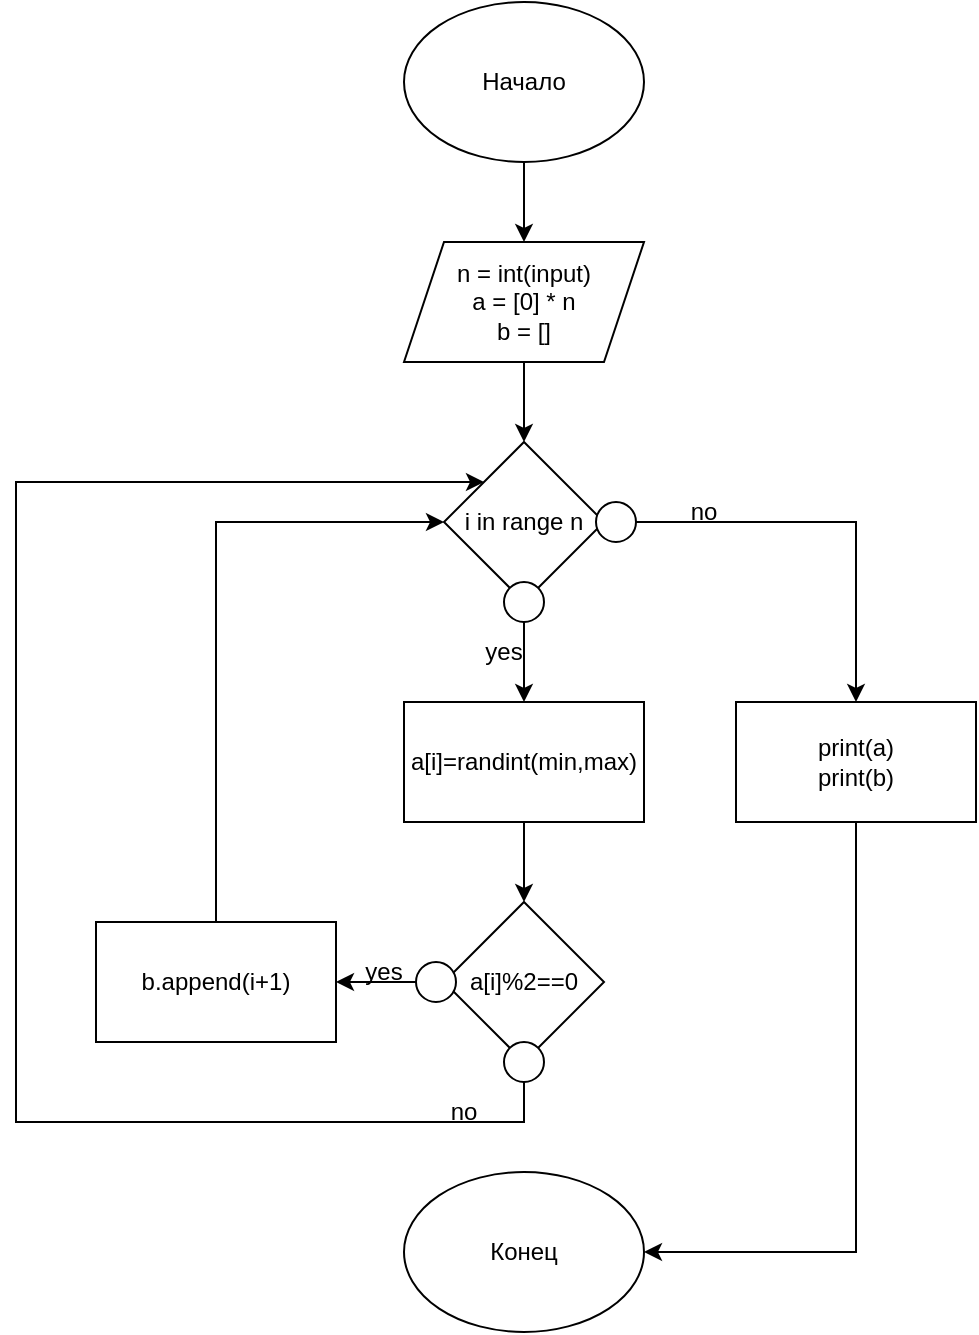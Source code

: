 <mxfile version="17.5.0" type="device"><diagram id="Cwd9uZO7Tn8AUqv24lwh" name="Page-1"><mxGraphModel dx="1422" dy="762" grid="1" gridSize="10" guides="1" tooltips="1" connect="1" arrows="1" fold="1" page="1" pageScale="1" pageWidth="827" pageHeight="1169" math="0" shadow="0"><root><mxCell id="0"/><mxCell id="1" parent="0"/><mxCell id="lEg8iOfinmdzpBlz54x6-3" value="" style="edgeStyle=orthogonalEdgeStyle;rounded=0;orthogonalLoop=1;jettySize=auto;html=1;" edge="1" parent="1" source="lEg8iOfinmdzpBlz54x6-1" target="lEg8iOfinmdzpBlz54x6-2"><mxGeometry relative="1" as="geometry"/></mxCell><mxCell id="lEg8iOfinmdzpBlz54x6-1" value="Начало" style="ellipse;whiteSpace=wrap;html=1;" vertex="1" parent="1"><mxGeometry x="354" width="120" height="80" as="geometry"/></mxCell><mxCell id="lEg8iOfinmdzpBlz54x6-5" value="" style="edgeStyle=orthogonalEdgeStyle;rounded=0;orthogonalLoop=1;jettySize=auto;html=1;" edge="1" parent="1" source="lEg8iOfinmdzpBlz54x6-2" target="lEg8iOfinmdzpBlz54x6-4"><mxGeometry relative="1" as="geometry"/></mxCell><mxCell id="lEg8iOfinmdzpBlz54x6-2" value="n = int(input)&lt;br&gt;a = [0] * n&lt;br&gt;b = []" style="shape=parallelogram;perimeter=parallelogramPerimeter;whiteSpace=wrap;html=1;fixedSize=1;" vertex="1" parent="1"><mxGeometry x="354" y="120" width="120" height="60" as="geometry"/></mxCell><mxCell id="lEg8iOfinmdzpBlz54x6-4" value="i in range n" style="rhombus;whiteSpace=wrap;html=1;" vertex="1" parent="1"><mxGeometry x="374" y="220" width="80" height="80" as="geometry"/></mxCell><mxCell id="lEg8iOfinmdzpBlz54x6-10" value="" style="edgeStyle=orthogonalEdgeStyle;rounded=0;orthogonalLoop=1;jettySize=auto;html=1;" edge="1" parent="1" source="lEg8iOfinmdzpBlz54x6-7" target="lEg8iOfinmdzpBlz54x6-9"><mxGeometry relative="1" as="geometry"/></mxCell><mxCell id="lEg8iOfinmdzpBlz54x6-7" value="" style="ellipse;whiteSpace=wrap;html=1;aspect=fixed;" vertex="1" parent="1"><mxGeometry x="404" y="290" width="20" height="20" as="geometry"/></mxCell><mxCell id="lEg8iOfinmdzpBlz54x6-22" style="edgeStyle=orthogonalEdgeStyle;rounded=0;orthogonalLoop=1;jettySize=auto;html=1;entryX=0.5;entryY=0;entryDx=0;entryDy=0;" edge="1" parent="1" source="lEg8iOfinmdzpBlz54x6-8" target="lEg8iOfinmdzpBlz54x6-21"><mxGeometry relative="1" as="geometry"/></mxCell><mxCell id="lEg8iOfinmdzpBlz54x6-8" value="" style="ellipse;whiteSpace=wrap;html=1;aspect=fixed;" vertex="1" parent="1"><mxGeometry x="450" y="250" width="20" height="20" as="geometry"/></mxCell><mxCell id="lEg8iOfinmdzpBlz54x6-13" value="" style="edgeStyle=orthogonalEdgeStyle;rounded=0;orthogonalLoop=1;jettySize=auto;html=1;" edge="1" parent="1" source="lEg8iOfinmdzpBlz54x6-9" target="lEg8iOfinmdzpBlz54x6-12"><mxGeometry relative="1" as="geometry"/></mxCell><mxCell id="lEg8iOfinmdzpBlz54x6-9" value="a[i]=randint(min,max)" style="rounded=0;whiteSpace=wrap;html=1;" vertex="1" parent="1"><mxGeometry x="354" y="350" width="120" height="60" as="geometry"/></mxCell><mxCell id="lEg8iOfinmdzpBlz54x6-11" value="yes" style="text;html=1;strokeColor=none;fillColor=none;align=center;verticalAlign=middle;whiteSpace=wrap;rounded=0;" vertex="1" parent="1"><mxGeometry x="374" y="310" width="60" height="30" as="geometry"/></mxCell><mxCell id="lEg8iOfinmdzpBlz54x6-12" value="a[i]%2==0" style="rhombus;whiteSpace=wrap;html=1;" vertex="1" parent="1"><mxGeometry x="374" y="450" width="80" height="80" as="geometry"/></mxCell><mxCell id="lEg8iOfinmdzpBlz54x6-17" value="" style="edgeStyle=orthogonalEdgeStyle;rounded=0;orthogonalLoop=1;jettySize=auto;html=1;" edge="1" parent="1" source="lEg8iOfinmdzpBlz54x6-14" target="lEg8iOfinmdzpBlz54x6-16"><mxGeometry relative="1" as="geometry"/></mxCell><mxCell id="lEg8iOfinmdzpBlz54x6-14" value="" style="ellipse;whiteSpace=wrap;html=1;aspect=fixed;" vertex="1" parent="1"><mxGeometry x="360" y="480" width="20" height="20" as="geometry"/></mxCell><mxCell id="lEg8iOfinmdzpBlz54x6-20" style="edgeStyle=orthogonalEdgeStyle;rounded=0;orthogonalLoop=1;jettySize=auto;html=1;entryX=0;entryY=0;entryDx=0;entryDy=0;exitX=0.5;exitY=1;exitDx=0;exitDy=0;" edge="1" parent="1" source="lEg8iOfinmdzpBlz54x6-15" target="lEg8iOfinmdzpBlz54x6-4"><mxGeometry relative="1" as="geometry"><Array as="points"><mxPoint x="414" y="560"/><mxPoint x="160" y="560"/><mxPoint x="160" y="240"/></Array></mxGeometry></mxCell><mxCell id="lEg8iOfinmdzpBlz54x6-15" value="" style="ellipse;whiteSpace=wrap;html=1;aspect=fixed;" vertex="1" parent="1"><mxGeometry x="404" y="520" width="20" height="20" as="geometry"/></mxCell><mxCell id="lEg8iOfinmdzpBlz54x6-18" style="edgeStyle=orthogonalEdgeStyle;rounded=0;orthogonalLoop=1;jettySize=auto;html=1;entryX=0;entryY=0.5;entryDx=0;entryDy=0;exitX=0.5;exitY=0;exitDx=0;exitDy=0;" edge="1" parent="1" source="lEg8iOfinmdzpBlz54x6-16" target="lEg8iOfinmdzpBlz54x6-4"><mxGeometry relative="1" as="geometry"/></mxCell><mxCell id="lEg8iOfinmdzpBlz54x6-16" value="b.append(i+1)" style="rounded=0;whiteSpace=wrap;html=1;" vertex="1" parent="1"><mxGeometry x="200" y="460" width="120" height="60" as="geometry"/></mxCell><mxCell id="lEg8iOfinmdzpBlz54x6-19" value="yes" style="text;html=1;strokeColor=none;fillColor=none;align=center;verticalAlign=middle;whiteSpace=wrap;rounded=0;" vertex="1" parent="1"><mxGeometry x="314" y="470" width="60" height="30" as="geometry"/></mxCell><mxCell id="lEg8iOfinmdzpBlz54x6-26" style="edgeStyle=orthogonalEdgeStyle;rounded=0;orthogonalLoop=1;jettySize=auto;html=1;entryX=1;entryY=0.5;entryDx=0;entryDy=0;exitX=0.5;exitY=1;exitDx=0;exitDy=0;" edge="1" parent="1" source="lEg8iOfinmdzpBlz54x6-21" target="lEg8iOfinmdzpBlz54x6-25"><mxGeometry relative="1" as="geometry"/></mxCell><mxCell id="lEg8iOfinmdzpBlz54x6-21" value="print(a)&lt;br&gt;print(b)" style="rounded=0;whiteSpace=wrap;html=1;" vertex="1" parent="1"><mxGeometry x="520" y="350" width="120" height="60" as="geometry"/></mxCell><mxCell id="lEg8iOfinmdzpBlz54x6-23" value="no" style="text;html=1;strokeColor=none;fillColor=none;align=center;verticalAlign=middle;whiteSpace=wrap;rounded=0;" vertex="1" parent="1"><mxGeometry x="474" y="240" width="60" height="30" as="geometry"/></mxCell><mxCell id="lEg8iOfinmdzpBlz54x6-24" value="no" style="text;html=1;strokeColor=none;fillColor=none;align=center;verticalAlign=middle;whiteSpace=wrap;rounded=0;" vertex="1" parent="1"><mxGeometry x="354" y="540" width="60" height="30" as="geometry"/></mxCell><mxCell id="lEg8iOfinmdzpBlz54x6-25" value="Конец" style="ellipse;whiteSpace=wrap;html=1;" vertex="1" parent="1"><mxGeometry x="354" y="585" width="120" height="80" as="geometry"/></mxCell></root></mxGraphModel></diagram></mxfile>